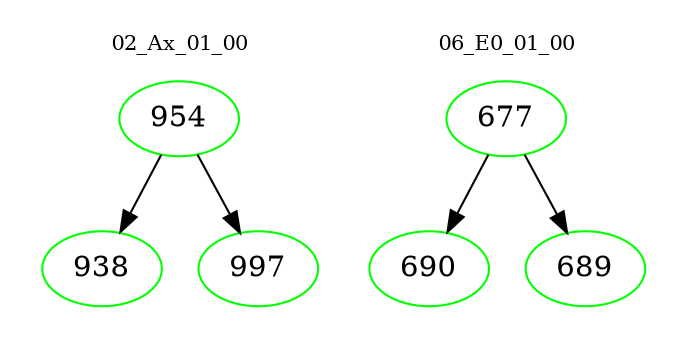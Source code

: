 digraph{
subgraph cluster_0 {
color = white
label = "02_Ax_01_00";
fontsize=10;
T0_954 [label="954", color="green"]
T0_954 -> T0_938 [color="black"]
T0_938 [label="938", color="green"]
T0_954 -> T0_997 [color="black"]
T0_997 [label="997", color="green"]
}
subgraph cluster_1 {
color = white
label = "06_E0_01_00";
fontsize=10;
T1_677 [label="677", color="green"]
T1_677 -> T1_690 [color="black"]
T1_690 [label="690", color="green"]
T1_677 -> T1_689 [color="black"]
T1_689 [label="689", color="green"]
}
}
